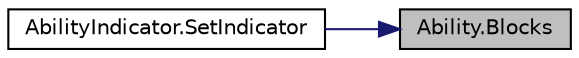 digraph "Ability.Blocks"
{
 // INTERACTIVE_SVG=YES
 // LATEX_PDF_SIZE
  edge [fontname="Helvetica",fontsize="10",labelfontname="Helvetica",labelfontsize="10"];
  node [fontname="Helvetica",fontsize="10",shape=record];
  rankdir="RL";
  Node1 [label="Ability.Blocks",height=0.2,width=0.4,color="black", fillcolor="grey75", style="filled", fontcolor="black",tooltip=" "];
  Node1 -> Node2 [dir="back",color="midnightblue",fontsize="10",style="solid",fontname="Helvetica"];
  Node2 [label="AbilityIndicator.SetIndicator",height=0.2,width=0.4,color="black", fillcolor="white", style="filled",URL="$class_ability_indicator.html#a334fb70612241c8c1067bb596a4e2a26",tooltip="Shows the indicator of the wanted ability"];
}
